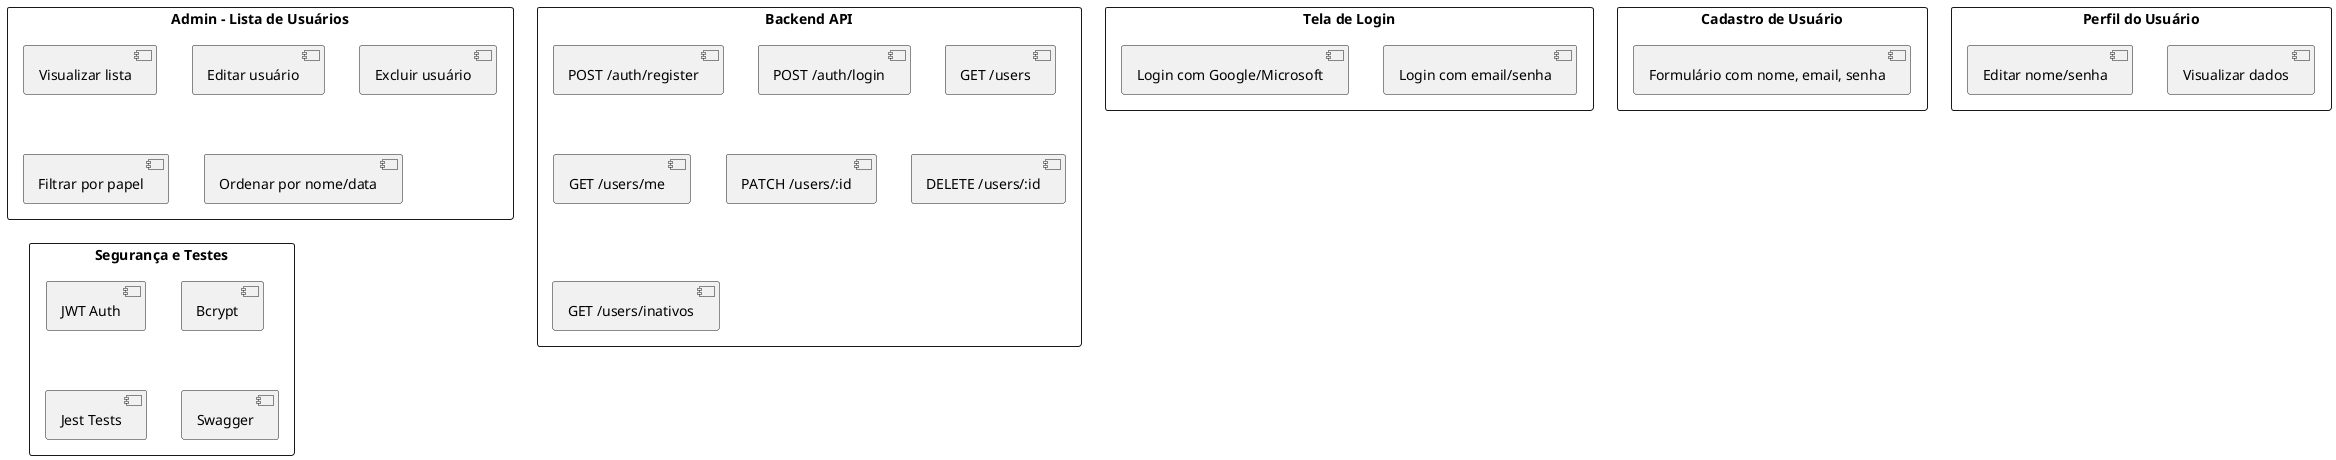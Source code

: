 @startuml
!define RECTANGLE class

rectangle "Tela de Login" {
  [Login com email/senha]
  [Login com Google/Microsoft]
}

rectangle "Cadastro de Usuário" {
  [Formulário com nome, email, senha]
}

rectangle "Perfil do Usuário" {
  [Visualizar dados]
  [Editar nome/senha]
}

rectangle "Admin - Lista de Usuários" {
  [Visualizar lista]
  [Editar usuário]
  [Excluir usuário]
  [Filtrar por papel]
  [Ordenar por nome/data]
}

rectangle "Backend API" {
  [POST /auth/register]
  [POST /auth/login]
  [GET /users]
  [GET /users/me]
  [PATCH /users/:id]
  [DELETE /users/:id]
  [GET /users/inativos]
}

rectangle "Segurança e Testes" {
  [JWT Auth]
  [Bcrypt]
  [Jest Tests]
  [Swagger]
}
@enduml
